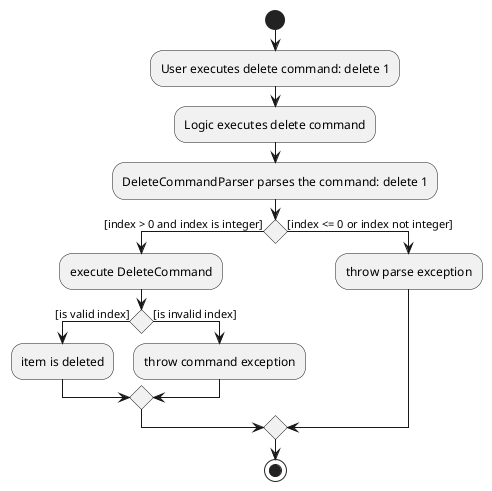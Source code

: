 @startuml
start
:User executes delete command: delete 1;
:Logic executes delete command;
:DeleteCommandParser parses the command: delete 1;

if () then ([index > 0 and index is integer])
:execute DeleteCommand;

        if () then ([is valid index])
        :item is deleted;

        else ([is invalid index])
        :throw command exception;

        endif

else ([index <= 0 or index not integer])
    :throw parse exception;

endif
stop

@enduml
